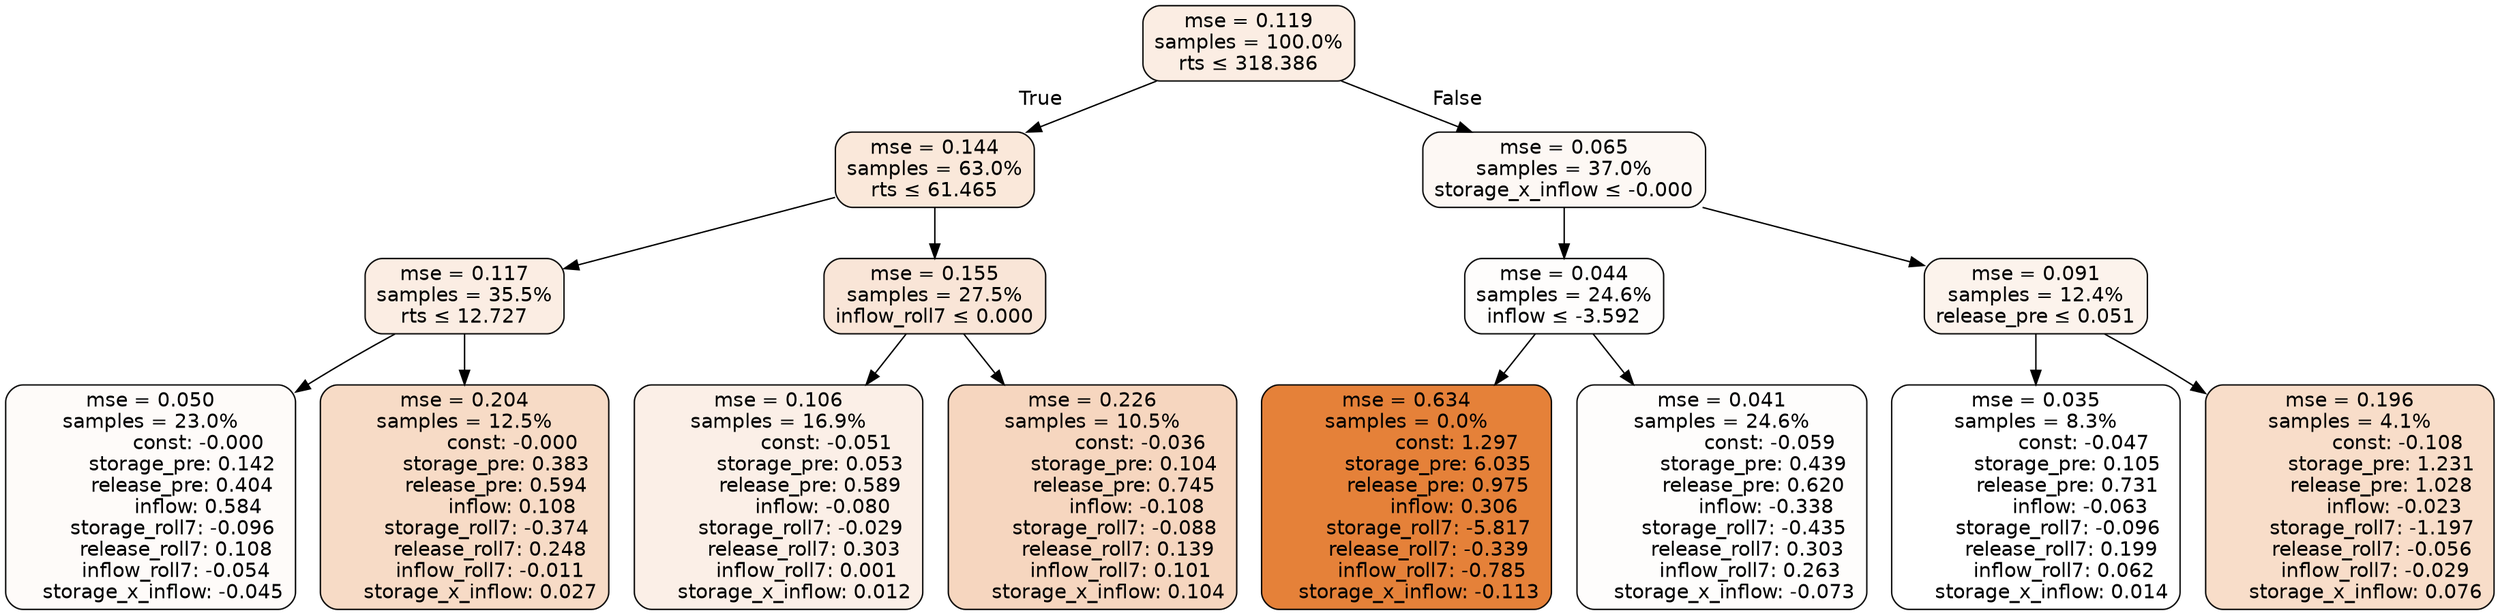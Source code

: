 digraph tree {
bgcolor="transparent"
node [shape=rectangle, style="filled, rounded", color="black", fontname=helvetica] ;
edge [fontname=helvetica] ;
	"0" [label="mse = 0.119
samples = 100.0%
rts &le; 318.386", fillcolor="#fbede3"]
	"1" [label="mse = 0.144
samples = 63.0%
rts &le; 61.465", fillcolor="#fae8da"]
	"2" [label="mse = 0.117
samples = 35.5%
rts &le; 12.727", fillcolor="#fbede3"]
	"3" [label="mse = 0.050
samples = 23.0%
               const: -0.000
          storage_pre: 0.142
          release_pre: 0.404
               inflow: 0.584
       storage_roll7: -0.096
        release_roll7: 0.108
        inflow_roll7: -0.054
    storage_x_inflow: -0.045", fillcolor="#fefbf9"]
	"4" [label="mse = 0.204
samples = 12.5%
               const: -0.000
          storage_pre: 0.383
          release_pre: 0.594
               inflow: 0.108
       storage_roll7: -0.374
        release_roll7: 0.248
        inflow_roll7: -0.011
     storage_x_inflow: 0.027", fillcolor="#f7dbc6"]
	"5" [label="mse = 0.155
samples = 27.5%
inflow_roll7 &le; 0.000", fillcolor="#f9e5d7"]
	"6" [label="mse = 0.106
samples = 16.9%
               const: -0.051
          storage_pre: 0.053
          release_pre: 0.589
              inflow: -0.080
       storage_roll7: -0.029
        release_roll7: 0.303
         inflow_roll7: 0.001
     storage_x_inflow: 0.012", fillcolor="#fbefe7"]
	"7" [label="mse = 0.226
samples = 10.5%
               const: -0.036
          storage_pre: 0.104
          release_pre: 0.745
              inflow: -0.108
       storage_roll7: -0.088
        release_roll7: 0.139
         inflow_roll7: 0.101
     storage_x_inflow: 0.104", fillcolor="#f6d6bf"]
	"8" [label="mse = 0.065
samples = 37.0%
storage_x_inflow &le; -0.000", fillcolor="#fdf8f4"]
	"9" [label="mse = 0.044
samples = 24.6%
inflow &le; -3.592", fillcolor="#fefdfc"]
	"10" [label="mse = 0.634
samples = 0.0%
                const: 1.297
          storage_pre: 6.035
          release_pre: 0.975
               inflow: 0.306
       storage_roll7: -5.817
       release_roll7: -0.339
        inflow_roll7: -0.785
    storage_x_inflow: -0.113", fillcolor="#e58139"]
	"11" [label="mse = 0.041
samples = 24.6%
               const: -0.059
          storage_pre: 0.439
          release_pre: 0.620
              inflow: -0.338
       storage_roll7: -0.435
        release_roll7: 0.303
         inflow_roll7: 0.263
    storage_x_inflow: -0.073", fillcolor="#fefdfc"]
	"12" [label="mse = 0.091
samples = 12.4%
release_pre &le; 0.051", fillcolor="#fcf3ec"]
	"13" [label="mse = 0.035
samples = 8.3%
               const: -0.047
          storage_pre: 0.105
          release_pre: 0.731
              inflow: -0.063
       storage_roll7: -0.096
        release_roll7: 0.199
         inflow_roll7: 0.062
     storage_x_inflow: 0.014", fillcolor="#ffffff"]
	"14" [label="mse = 0.196
samples = 4.1%
               const: -0.108
          storage_pre: 1.231
          release_pre: 1.028
              inflow: -0.023
       storage_roll7: -1.197
       release_roll7: -0.056
        inflow_roll7: -0.029
     storage_x_inflow: 0.076", fillcolor="#f8ddc9"]

	"0" -> "1" [labeldistance=2.5, labelangle=45, headlabel="True"]
	"1" -> "2"
	"2" -> "3"
	"2" -> "4"
	"1" -> "5"
	"5" -> "6"
	"5" -> "7"
	"0" -> "8" [labeldistance=2.5, labelangle=-45, headlabel="False"]
	"8" -> "9"
	"9" -> "10"
	"9" -> "11"
	"8" -> "12"
	"12" -> "13"
	"12" -> "14"
}